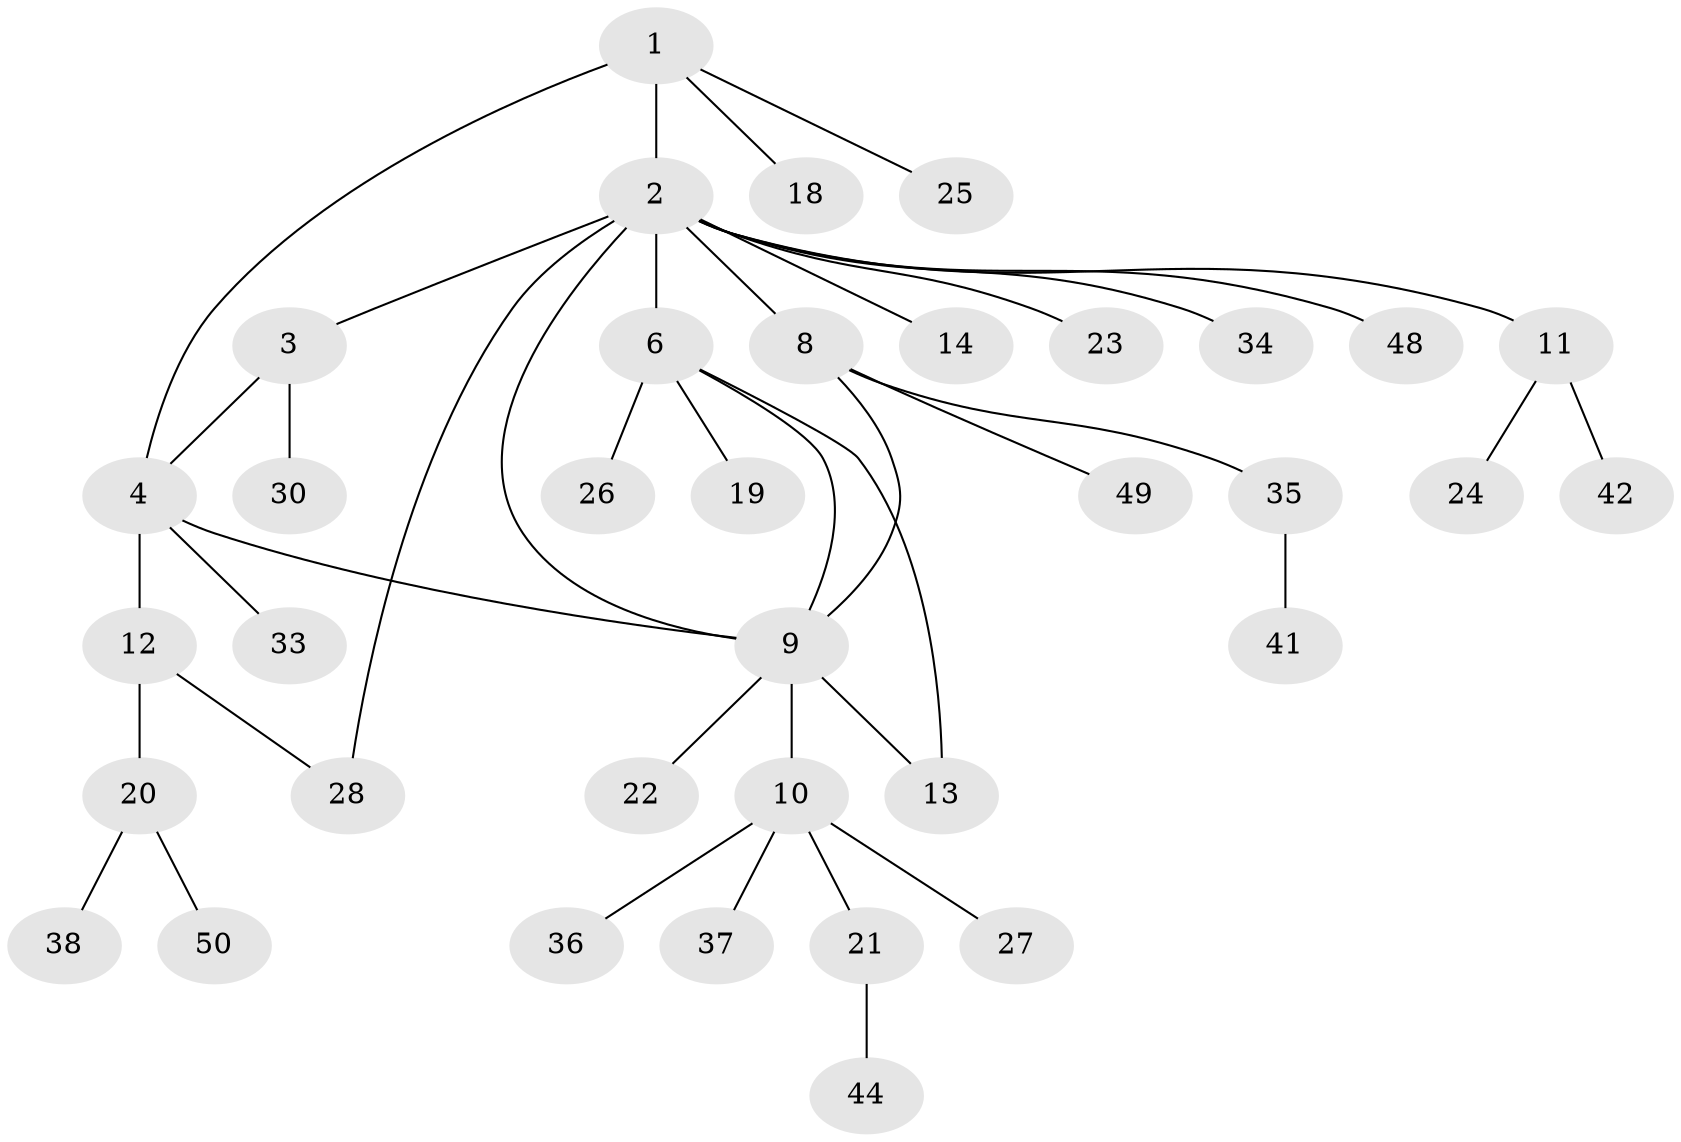 // original degree distribution, {5: 0.09615384615384616, 7: 0.038461538461538464, 8: 0.019230769230769232, 4: 0.038461538461538464, 6: 0.019230769230769232, 3: 0.09615384615384616, 2: 0.15384615384615385, 1: 0.5384615384615384}
// Generated by graph-tools (version 1.1) at 2025/19/03/04/25 18:19:33]
// undirected, 36 vertices, 41 edges
graph export_dot {
graph [start="1"]
  node [color=gray90,style=filled];
  1;
  2 [super="+5"];
  3 [super="+16"];
  4;
  6 [super="+15+40+29"];
  8;
  9;
  10 [super="+32+17+39"];
  11;
  12;
  13;
  14;
  18;
  19;
  20;
  21;
  22;
  23 [super="+52"];
  24;
  25 [super="+31"];
  26;
  27;
  28;
  30;
  33;
  34;
  35;
  36;
  37;
  38;
  41;
  42 [super="+45"];
  44;
  48;
  49;
  50;
  1 -- 2 [weight=2];
  1 -- 4;
  1 -- 18;
  1 -- 25;
  2 -- 9;
  2 -- 11;
  2 -- 6 [weight=2];
  2 -- 3 [weight=2];
  2 -- 34;
  2 -- 8;
  2 -- 14;
  2 -- 48;
  2 -- 23;
  2 -- 28;
  3 -- 4;
  3 -- 30;
  4 -- 9;
  4 -- 12;
  4 -- 33;
  6 -- 9;
  6 -- 13;
  6 -- 19;
  6 -- 26;
  8 -- 9;
  8 -- 35;
  8 -- 49;
  9 -- 10;
  9 -- 13;
  9 -- 22;
  10 -- 27;
  10 -- 36;
  10 -- 21;
  10 -- 37;
  11 -- 24;
  11 -- 42;
  12 -- 20;
  12 -- 28;
  20 -- 38;
  20 -- 50;
  21 -- 44;
  35 -- 41;
}

